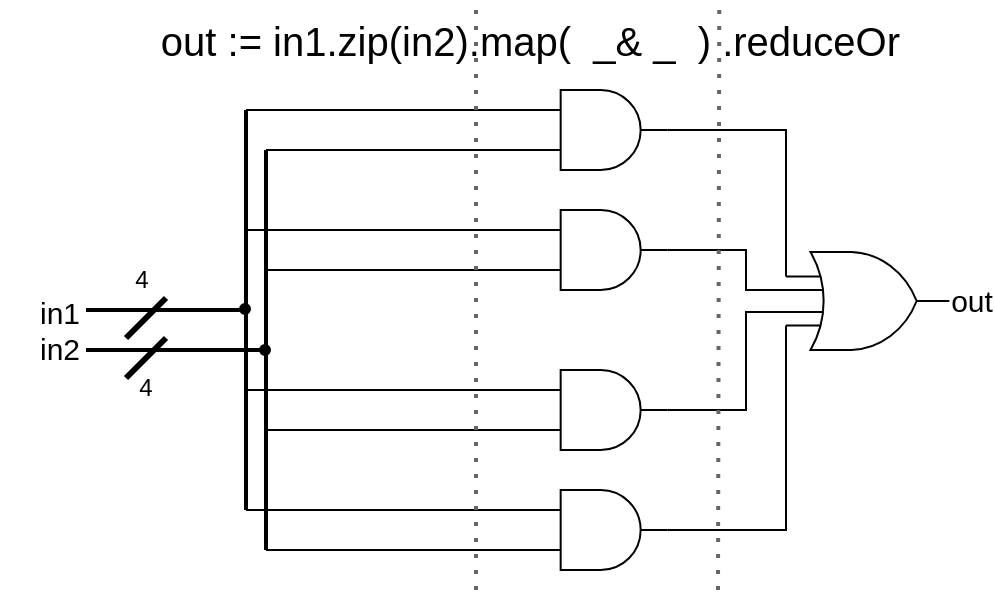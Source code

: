 <mxfile version="23.1.5" type="device">
  <diagram name="Page-1" id="OdBLbiPZlDxiJY5oYws5">
    <mxGraphModel dx="830" dy="463" grid="1" gridSize="10" guides="1" tooltips="1" connect="1" arrows="1" fold="1" page="1" pageScale="1" pageWidth="1654" pageHeight="1169" math="0" shadow="0">
      <root>
        <mxCell id="0" />
        <mxCell id="1" parent="0" />
        <mxCell id="CRj4OYLTbuhGIO_4ob-R-8" value="" style="verticalLabelPosition=bottom;shadow=0;dashed=0;align=center;html=1;verticalAlign=top;shape=mxgraph.electrical.logic_gates.logic_gate;operation=and;aspect=fixed;" vertex="1" parent="1">
          <mxGeometry x="794" y="390" width="66.67" height="40" as="geometry" />
        </mxCell>
        <mxCell id="CRj4OYLTbuhGIO_4ob-R-9" value="&lt;font style=&quot;font-size: 20px;&quot;&gt;out := in1.zip(in2).map(&amp;nbsp; _&amp;amp; _&amp;nbsp; ) .reduceOr&amp;nbsp;&lt;/font&gt;" style="text;html=1;align=center;verticalAlign=middle;whiteSpace=wrap;rounded=0;" vertex="1" parent="1">
          <mxGeometry x="600" y="350" width="390" height="30" as="geometry" />
        </mxCell>
        <mxCell id="CRj4OYLTbuhGIO_4ob-R-14" value="" style="group" vertex="1" connectable="0" parent="1">
          <mxGeometry x="570" y="400" width="230" height="200" as="geometry" />
        </mxCell>
        <mxCell id="CRj4OYLTbuhGIO_4ob-R-1" value="" style="endArrow=none;html=1;rounded=0;strokeWidth=2;" edge="1" parent="CRj4OYLTbuhGIO_4ob-R-14">
          <mxGeometry width="50" height="50" relative="1" as="geometry">
            <mxPoint y="100" as="sourcePoint" />
            <mxPoint x="80" y="100" as="targetPoint" />
          </mxGeometry>
        </mxCell>
        <mxCell id="CRj4OYLTbuhGIO_4ob-R-2" value="" style="endArrow=none;html=1;rounded=0;strokeWidth=2;" edge="1" parent="CRj4OYLTbuhGIO_4ob-R-14">
          <mxGeometry width="50" height="50" relative="1" as="geometry">
            <mxPoint x="80" y="200" as="sourcePoint" />
            <mxPoint x="80" as="targetPoint" />
          </mxGeometry>
        </mxCell>
        <mxCell id="CRj4OYLTbuhGIO_4ob-R-3" value="" style="endArrow=none;html=1;rounded=0;strokeWidth=1;entryX=0;entryY=0.25;entryDx=0;entryDy=0;entryPerimeter=0;" edge="1" parent="CRj4OYLTbuhGIO_4ob-R-14" target="CRj4OYLTbuhGIO_4ob-R-8">
          <mxGeometry width="50" height="50" relative="1" as="geometry">
            <mxPoint x="80" as="sourcePoint" />
            <mxPoint x="180" as="targetPoint" />
          </mxGeometry>
        </mxCell>
        <mxCell id="CRj4OYLTbuhGIO_4ob-R-4" value="" style="endArrow=none;html=1;rounded=0;strokeWidth=1;" edge="1" parent="CRj4OYLTbuhGIO_4ob-R-14">
          <mxGeometry width="50" height="50" relative="1" as="geometry">
            <mxPoint x="80" y="60" as="sourcePoint" />
            <mxPoint x="180" y="60" as="targetPoint" />
          </mxGeometry>
        </mxCell>
        <mxCell id="CRj4OYLTbuhGIO_4ob-R-5" value="" style="endArrow=none;html=1;rounded=0;strokeWidth=1;" edge="1" parent="CRj4OYLTbuhGIO_4ob-R-14">
          <mxGeometry width="50" height="50" relative="1" as="geometry">
            <mxPoint x="80" y="140" as="sourcePoint" />
            <mxPoint x="180" y="140" as="targetPoint" />
          </mxGeometry>
        </mxCell>
        <mxCell id="CRj4OYLTbuhGIO_4ob-R-6" value="" style="endArrow=none;html=1;rounded=0;strokeWidth=1;" edge="1" parent="CRj4OYLTbuhGIO_4ob-R-14">
          <mxGeometry width="50" height="50" relative="1" as="geometry">
            <mxPoint x="80" y="200" as="sourcePoint" />
            <mxPoint x="180" y="200" as="targetPoint" />
          </mxGeometry>
        </mxCell>
        <mxCell id="CRj4OYLTbuhGIO_4ob-R-11" value="" style="endArrow=none;html=1;rounded=0;strokeWidth=1;entryX=0;entryY=0.25;entryDx=0;entryDy=0;entryPerimeter=0;" edge="1" parent="CRj4OYLTbuhGIO_4ob-R-14">
          <mxGeometry width="50" height="50" relative="1" as="geometry">
            <mxPoint x="80" y="60" as="sourcePoint" />
            <mxPoint x="230" y="60" as="targetPoint" />
          </mxGeometry>
        </mxCell>
        <mxCell id="CRj4OYLTbuhGIO_4ob-R-12" value="" style="endArrow=none;html=1;rounded=0;strokeWidth=1;entryX=0;entryY=0.25;entryDx=0;entryDy=0;entryPerimeter=0;" edge="1" parent="CRj4OYLTbuhGIO_4ob-R-14">
          <mxGeometry width="50" height="50" relative="1" as="geometry">
            <mxPoint x="80" y="140" as="sourcePoint" />
            <mxPoint x="230" y="140" as="targetPoint" />
          </mxGeometry>
        </mxCell>
        <mxCell id="CRj4OYLTbuhGIO_4ob-R-13" value="" style="endArrow=none;html=1;rounded=0;strokeWidth=1;entryX=0;entryY=0.25;entryDx=0;entryDy=0;entryPerimeter=0;" edge="1" parent="CRj4OYLTbuhGIO_4ob-R-14">
          <mxGeometry width="50" height="50" relative="1" as="geometry">
            <mxPoint x="80" y="200" as="sourcePoint" />
            <mxPoint x="230" y="200" as="targetPoint" />
          </mxGeometry>
        </mxCell>
        <mxCell id="CRj4OYLTbuhGIO_4ob-R-44" value="" style="group" vertex="1" connectable="0" parent="CRj4OYLTbuhGIO_4ob-R-14">
          <mxGeometry x="20" y="100" width="20" height="34" as="geometry" />
        </mxCell>
        <mxCell id="CRj4OYLTbuhGIO_4ob-R-45" value="" style="endArrow=none;html=1;rounded=0;strokeWidth=3;" edge="1" parent="CRj4OYLTbuhGIO_4ob-R-44">
          <mxGeometry width="50" height="50" relative="1" as="geometry">
            <mxPoint y="34" as="sourcePoint" />
            <mxPoint x="20" y="14" as="targetPoint" />
          </mxGeometry>
        </mxCell>
        <mxCell id="CRj4OYLTbuhGIO_4ob-R-46" value="4" style="text;html=1;align=center;verticalAlign=middle;whiteSpace=wrap;rounded=0;" vertex="1" parent="CRj4OYLTbuhGIO_4ob-R-14">
          <mxGeometry x="30" y="134" height="10" as="geometry" />
        </mxCell>
        <mxCell id="CRj4OYLTbuhGIO_4ob-R-55" value="" style="ellipse;whiteSpace=wrap;html=1;aspect=fixed;fillColor=#000000;" vertex="1" parent="CRj4OYLTbuhGIO_4ob-R-14">
          <mxGeometry x="87" y="117.5" width="5" height="5" as="geometry" />
        </mxCell>
        <mxCell id="CRj4OYLTbuhGIO_4ob-R-54" value="" style="ellipse;whiteSpace=wrap;html=1;aspect=fixed;fillColor=#000000;" vertex="1" parent="CRj4OYLTbuhGIO_4ob-R-14">
          <mxGeometry x="77" y="97" width="5" height="5" as="geometry" />
        </mxCell>
        <mxCell id="CRj4OYLTbuhGIO_4ob-R-16" value="" style="endArrow=none;html=1;rounded=0;strokeWidth=2;" edge="1" parent="1">
          <mxGeometry width="50" height="50" relative="1" as="geometry">
            <mxPoint x="570" y="520" as="sourcePoint" />
            <mxPoint x="660" y="520" as="targetPoint" />
          </mxGeometry>
        </mxCell>
        <mxCell id="CRj4OYLTbuhGIO_4ob-R-17" value="" style="endArrow=none;html=1;rounded=0;strokeWidth=2;" edge="1" parent="1">
          <mxGeometry width="50" height="50" relative="1" as="geometry">
            <mxPoint x="660" y="620" as="sourcePoint" />
            <mxPoint x="660" y="420" as="targetPoint" />
          </mxGeometry>
        </mxCell>
        <mxCell id="CRj4OYLTbuhGIO_4ob-R-18" value="" style="endArrow=none;html=1;rounded=0;strokeWidth=1;" edge="1" parent="1">
          <mxGeometry width="50" height="50" relative="1" as="geometry">
            <mxPoint x="660" y="420" as="sourcePoint" />
            <mxPoint x="800" y="420" as="targetPoint" />
          </mxGeometry>
        </mxCell>
        <mxCell id="CRj4OYLTbuhGIO_4ob-R-19" value="" style="endArrow=none;html=1;rounded=0;strokeWidth=1;" edge="1" parent="1">
          <mxGeometry width="50" height="50" relative="1" as="geometry">
            <mxPoint x="660" y="480" as="sourcePoint" />
            <mxPoint x="760" y="480" as="targetPoint" />
          </mxGeometry>
        </mxCell>
        <mxCell id="CRj4OYLTbuhGIO_4ob-R-20" value="" style="endArrow=none;html=1;rounded=0;strokeWidth=1;" edge="1" parent="1">
          <mxGeometry width="50" height="50" relative="1" as="geometry">
            <mxPoint x="660" y="560" as="sourcePoint" />
            <mxPoint x="760" y="560" as="targetPoint" />
          </mxGeometry>
        </mxCell>
        <mxCell id="CRj4OYLTbuhGIO_4ob-R-21" value="" style="endArrow=none;html=1;rounded=0;strokeWidth=1;" edge="1" parent="1">
          <mxGeometry width="50" height="50" relative="1" as="geometry">
            <mxPoint x="660" y="620" as="sourcePoint" />
            <mxPoint x="760" y="620" as="targetPoint" />
          </mxGeometry>
        </mxCell>
        <mxCell id="CRj4OYLTbuhGIO_4ob-R-22" value="" style="endArrow=none;html=1;rounded=0;strokeWidth=1;entryX=0;entryY=0.25;entryDx=0;entryDy=0;entryPerimeter=0;" edge="1" parent="1">
          <mxGeometry width="50" height="50" relative="1" as="geometry">
            <mxPoint x="660" y="480" as="sourcePoint" />
            <mxPoint x="810" y="480" as="targetPoint" />
          </mxGeometry>
        </mxCell>
        <mxCell id="CRj4OYLTbuhGIO_4ob-R-23" value="" style="endArrow=none;html=1;rounded=0;strokeWidth=1;entryX=0;entryY=0.25;entryDx=0;entryDy=0;entryPerimeter=0;" edge="1" parent="1">
          <mxGeometry width="50" height="50" relative="1" as="geometry">
            <mxPoint x="660" y="560" as="sourcePoint" />
            <mxPoint x="810" y="560" as="targetPoint" />
          </mxGeometry>
        </mxCell>
        <mxCell id="CRj4OYLTbuhGIO_4ob-R-24" value="" style="endArrow=none;html=1;rounded=0;strokeWidth=1;entryX=0;entryY=0.25;entryDx=0;entryDy=0;entryPerimeter=0;" edge="1" parent="1">
          <mxGeometry width="50" height="50" relative="1" as="geometry">
            <mxPoint x="660" y="620" as="sourcePoint" />
            <mxPoint x="810" y="620" as="targetPoint" />
          </mxGeometry>
        </mxCell>
        <mxCell id="CRj4OYLTbuhGIO_4ob-R-25" value="" style="verticalLabelPosition=bottom;shadow=0;dashed=0;align=center;html=1;verticalAlign=top;shape=mxgraph.electrical.logic_gates.logic_gate;operation=and;aspect=fixed;" vertex="1" parent="1">
          <mxGeometry x="794" y="450" width="66.67" height="40" as="geometry" />
        </mxCell>
        <mxCell id="CRj4OYLTbuhGIO_4ob-R-26" value="" style="verticalLabelPosition=bottom;shadow=0;dashed=0;align=center;html=1;verticalAlign=top;shape=mxgraph.electrical.logic_gates.logic_gate;operation=and;aspect=fixed;" vertex="1" parent="1">
          <mxGeometry x="794" y="530" width="66.67" height="40" as="geometry" />
        </mxCell>
        <mxCell id="CRj4OYLTbuhGIO_4ob-R-27" value="" style="verticalLabelPosition=bottom;shadow=0;dashed=0;align=center;html=1;verticalAlign=top;shape=mxgraph.electrical.logic_gates.logic_gate;operation=and;aspect=fixed;" vertex="1" parent="1">
          <mxGeometry x="794" y="590" width="66.67" height="40" as="geometry" />
        </mxCell>
        <mxCell id="CRj4OYLTbuhGIO_4ob-R-29" value="&lt;font style=&quot;font-size: 15px;&quot;&gt;in1&lt;br&gt;in2&lt;/font&gt;" style="text;html=1;align=center;verticalAlign=middle;whiteSpace=wrap;rounded=0;" vertex="1" parent="1">
          <mxGeometry x="527" y="495" width="60" height="30" as="geometry" />
        </mxCell>
        <mxCell id="CRj4OYLTbuhGIO_4ob-R-31" value="" style="endArrow=none;html=1;rounded=0;" edge="1" parent="1">
          <mxGeometry width="50" height="50" relative="1" as="geometry">
            <mxPoint x="929" y="490" as="sourcePoint" />
            <mxPoint x="961" y="490" as="targetPoint" />
          </mxGeometry>
        </mxCell>
        <mxCell id="CRj4OYLTbuhGIO_4ob-R-32" value="" style="endArrow=none;html=1;rounded=0;" edge="1" parent="1">
          <mxGeometry width="50" height="50" relative="1" as="geometry">
            <mxPoint x="927" y="501" as="sourcePoint" />
            <mxPoint x="959" y="501" as="targetPoint" />
          </mxGeometry>
        </mxCell>
        <mxCell id="CRj4OYLTbuhGIO_4ob-R-30" value="" style="verticalLabelPosition=bottom;shadow=0;dashed=0;align=center;html=1;verticalAlign=top;shape=mxgraph.electrical.logic_gates.logic_gate;operation=or;aspect=fixed;" vertex="1" parent="1">
          <mxGeometry x="920" y="471" width="81.67" height="49" as="geometry" />
        </mxCell>
        <mxCell id="CRj4OYLTbuhGIO_4ob-R-33" value="" style="endArrow=none;html=1;rounded=0;exitX=0;exitY=0.25;exitDx=0;exitDy=0;exitPerimeter=0;entryX=1;entryY=0.5;entryDx=0;entryDy=0;entryPerimeter=0;edgeStyle=elbowEdgeStyle;" edge="1" parent="1" source="CRj4OYLTbuhGIO_4ob-R-30" target="CRj4OYLTbuhGIO_4ob-R-8">
          <mxGeometry width="50" height="50" relative="1" as="geometry">
            <mxPoint x="960" y="460" as="sourcePoint" />
            <mxPoint x="1010" y="410" as="targetPoint" />
            <Array as="points">
              <mxPoint x="920" y="440" />
            </Array>
          </mxGeometry>
        </mxCell>
        <mxCell id="CRj4OYLTbuhGIO_4ob-R-34" value="" style="endArrow=none;html=1;rounded=0;exitX=1;exitY=0.5;exitDx=0;exitDy=0;exitPerimeter=0;edgeStyle=elbowEdgeStyle;" edge="1" parent="1" source="CRj4OYLTbuhGIO_4ob-R-25">
          <mxGeometry width="50" height="50" relative="1" as="geometry">
            <mxPoint x="960" y="460" as="sourcePoint" />
            <mxPoint x="930" y="490" as="targetPoint" />
            <Array as="points">
              <mxPoint x="900" y="480" />
            </Array>
          </mxGeometry>
        </mxCell>
        <mxCell id="CRj4OYLTbuhGIO_4ob-R-36" value="" style="endArrow=none;html=1;rounded=0;exitX=1;exitY=0.5;exitDx=0;exitDy=0;exitPerimeter=0;entryX=0;entryY=0.75;entryDx=0;entryDy=0;entryPerimeter=0;edgeStyle=elbowEdgeStyle;" edge="1" parent="1" source="CRj4OYLTbuhGIO_4ob-R-27" target="CRj4OYLTbuhGIO_4ob-R-30">
          <mxGeometry width="50" height="50" relative="1" as="geometry">
            <mxPoint x="940" y="560" as="sourcePoint" />
            <mxPoint x="990" y="510" as="targetPoint" />
            <Array as="points">
              <mxPoint x="920" y="560" />
            </Array>
          </mxGeometry>
        </mxCell>
        <mxCell id="CRj4OYLTbuhGIO_4ob-R-38" value="" style="endArrow=none;html=1;rounded=0;exitX=1;exitY=0.5;exitDx=0;exitDy=0;exitPerimeter=0;edgeStyle=elbowEdgeStyle;" edge="1" parent="1" source="CRj4OYLTbuhGIO_4ob-R-26">
          <mxGeometry width="50" height="50" relative="1" as="geometry">
            <mxPoint x="940" y="560" as="sourcePoint" />
            <mxPoint x="927" y="501" as="targetPoint" />
            <Array as="points">
              <mxPoint x="900" y="510" />
            </Array>
          </mxGeometry>
        </mxCell>
        <mxCell id="CRj4OYLTbuhGIO_4ob-R-39" value="&lt;font style=&quot;font-size: 15px;&quot;&gt;out&lt;/font&gt;" style="text;html=1;align=center;verticalAlign=middle;whiteSpace=wrap;rounded=0;" vertex="1" parent="1">
          <mxGeometry x="1002.67" y="489.5" width="20" height="10" as="geometry" />
        </mxCell>
        <mxCell id="CRj4OYLTbuhGIO_4ob-R-43" value="" style="group" vertex="1" connectable="0" parent="1">
          <mxGeometry x="590" y="480" width="20" height="34" as="geometry" />
        </mxCell>
        <mxCell id="CRj4OYLTbuhGIO_4ob-R-40" value="" style="endArrow=none;html=1;rounded=0;strokeWidth=3;" edge="1" parent="CRj4OYLTbuhGIO_4ob-R-43">
          <mxGeometry width="50" height="50" relative="1" as="geometry">
            <mxPoint y="34" as="sourcePoint" />
            <mxPoint x="20" y="14" as="targetPoint" />
          </mxGeometry>
        </mxCell>
        <mxCell id="CRj4OYLTbuhGIO_4ob-R-42" value="4" style="text;html=1;align=center;verticalAlign=middle;whiteSpace=wrap;rounded=0;" vertex="1" parent="CRj4OYLTbuhGIO_4ob-R-43">
          <mxGeometry x="8" height="10" as="geometry" />
        </mxCell>
        <mxCell id="CRj4OYLTbuhGIO_4ob-R-53" value="" style="endArrow=none;dashed=1;html=1;dashPattern=1 3;strokeWidth=2;rounded=0;fillColor=#f5f5f5;strokeColor=#666666;entryX=0.735;entryY=-0.113;entryDx=0;entryDy=0;entryPerimeter=0;" edge="1" parent="1" target="CRj4OYLTbuhGIO_4ob-R-9">
          <mxGeometry width="50" height="50" relative="1" as="geometry">
            <mxPoint x="886" y="640" as="sourcePoint" />
            <mxPoint x="886" y="330" as="targetPoint" />
          </mxGeometry>
        </mxCell>
        <mxCell id="CRj4OYLTbuhGIO_4ob-R-49" value="" style="endArrow=none;dashed=1;html=1;dashPattern=1 3;strokeWidth=2;rounded=0;fillColor=#f5f5f5;strokeColor=#666666;" edge="1" parent="1">
          <mxGeometry width="50" height="50" relative="1" as="geometry">
            <mxPoint x="765" y="640" as="sourcePoint" />
            <mxPoint x="765" y="350" as="targetPoint" />
          </mxGeometry>
        </mxCell>
      </root>
    </mxGraphModel>
  </diagram>
</mxfile>
